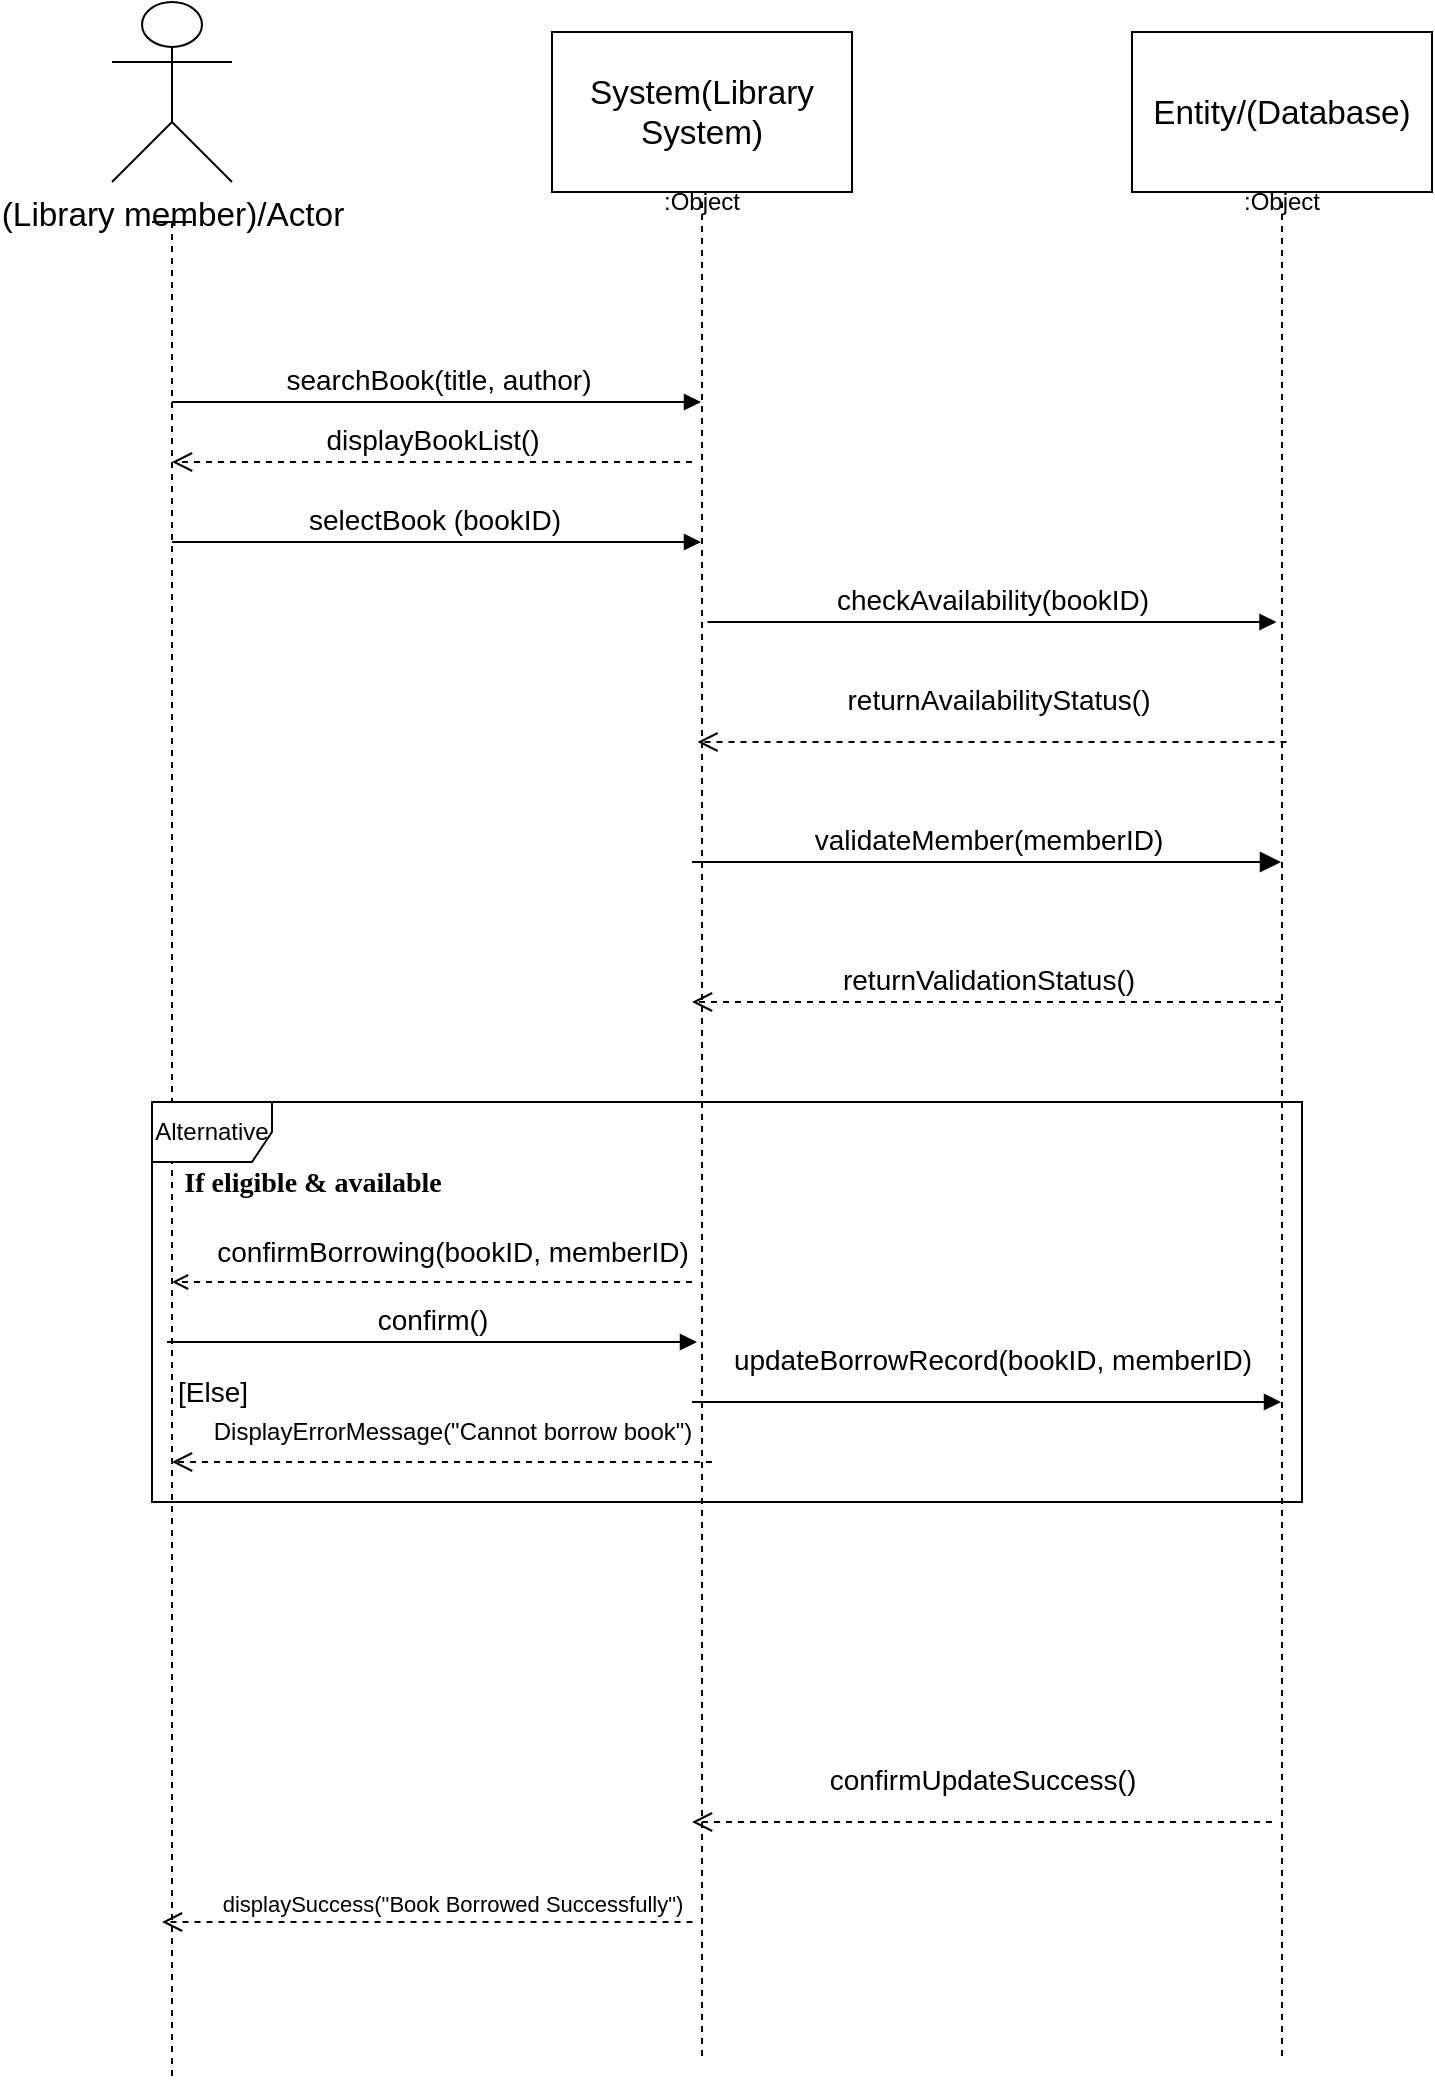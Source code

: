 <mxfile version="26.0.14">
  <diagram name="Page-1" id="CdmC7ZsFvyGAM0gkluLo">
    <mxGraphModel dx="1216" dy="1708" grid="1" gridSize="10" guides="1" tooltips="1" connect="1" arrows="1" fold="1" page="1" pageScale="1" pageWidth="827" pageHeight="1169" math="0" shadow="0">
      <root>
        <mxCell id="0" />
        <mxCell id="1" parent="0" />
        <mxCell id="Z7GBV9GChwNzg0yDUGyS-1" value="&lt;span data-lucid-content=&quot;{&amp;quot;t&amp;quot;:&amp;quot;(Library member)/Actor&amp;quot;,&amp;quot;m&amp;quot;:[{&amp;quot;s&amp;quot;:0,&amp;quot;n&amp;quot;:&amp;quot;c&amp;quot;,&amp;quot;v&amp;quot;:&amp;quot;#000000ff&amp;quot;,&amp;quot;e&amp;quot;:22},{&amp;quot;s&amp;quot;:0,&amp;quot;n&amp;quot;:&amp;quot;fsp&amp;quot;,&amp;quot;v&amp;quot;:&amp;quot;ss_presetShapeStyle1_textStyle&amp;quot;,&amp;quot;e&amp;quot;:22},{&amp;quot;s&amp;quot;:0,&amp;quot;n&amp;quot;:&amp;quot;s&amp;quot;,&amp;quot;v&amp;quot;:22.222,&amp;quot;e&amp;quot;:22}]}&quot; data-lucid-type=&quot;application/vnd.lucid.text&quot;&gt;&lt;span style=&quot;font-size: 16.667px;&quot;&gt;(Library member)/Actor&lt;/span&gt;&lt;/span&gt;" style="shape=umlActor;verticalLabelPosition=bottom;verticalAlign=top;html=1;" parent="1" vertex="1">
          <mxGeometry x="70" y="-1150" width="60" height="90" as="geometry" />
        </mxCell>
        <mxCell id="Z7GBV9GChwNzg0yDUGyS-2" value="&lt;span data-lucid-content=&quot;{&amp;quot;t&amp;quot;:&amp;quot;System(Library System)&amp;quot;,&amp;quot;m&amp;quot;:[{&amp;quot;s&amp;quot;:0,&amp;quot;n&amp;quot;:&amp;quot;s&amp;quot;,&amp;quot;v&amp;quot;:22.222,&amp;quot;e&amp;quot;:22},{&amp;quot;s&amp;quot;:0,&amp;quot;n&amp;quot;:&amp;quot;fsp&amp;quot;,&amp;quot;v&amp;quot;:&amp;quot;ss_presetShapeStyle1_textStyle&amp;quot;,&amp;quot;e&amp;quot;:22},{&amp;quot;s&amp;quot;:0,&amp;quot;n&amp;quot;:&amp;quot;fsp2&amp;quot;,&amp;quot;v&amp;quot;:&amp;quot;ss_presetShapeStyle1_textStyle&amp;quot;,&amp;quot;e&amp;quot;:22}]}&quot; data-lucid-type=&quot;application/vnd.lucid.text&quot;&gt;&lt;span style=&quot;font-size: 16.667px;&quot;&gt;System(Library System)&lt;/span&gt;&lt;/span&gt;" style="html=1;whiteSpace=wrap;" parent="1" vertex="1">
          <mxGeometry x="290" y="-1135" width="150" height="80" as="geometry" />
        </mxCell>
        <mxCell id="Z7GBV9GChwNzg0yDUGyS-3" value="&lt;span data-lucid-content=&quot;{&amp;quot;t&amp;quot;:&amp;quot;Entity/(Database)&amp;quot;,&amp;quot;m&amp;quot;:[{&amp;quot;s&amp;quot;:0,&amp;quot;n&amp;quot;:&amp;quot;s&amp;quot;,&amp;quot;v&amp;quot;:22.222,&amp;quot;e&amp;quot;:17},{&amp;quot;s&amp;quot;:0,&amp;quot;n&amp;quot;:&amp;quot;fsp&amp;quot;,&amp;quot;v&amp;quot;:&amp;quot;ss_presetShapeStyle1_textStyle&amp;quot;,&amp;quot;e&amp;quot;:17}]}&quot; data-lucid-type=&quot;application/vnd.lucid.text&quot;&gt;&lt;span style=&quot;font-size:16.667px;&quot;&gt;Entity/(Database)&lt;/span&gt;&lt;/span&gt;" style="html=1;whiteSpace=wrap;" parent="1" vertex="1">
          <mxGeometry x="580" y="-1135" width="150" height="80" as="geometry" />
        </mxCell>
        <mxCell id="Z7GBV9GChwNzg0yDUGyS-8" value=":Object" style="shape=umlLifeline;perimeter=lifelinePerimeter;whiteSpace=wrap;html=1;container=1;dropTarget=0;collapsible=0;recursiveResize=0;outlineConnect=0;portConstraint=eastwest;newEdgeStyle={&quot;curved&quot;:0,&quot;rounded&quot;:0};size=0;" parent="1" vertex="1">
          <mxGeometry x="315" y="-1050" width="100" height="930" as="geometry" />
        </mxCell>
        <mxCell id="Z7GBV9GChwNzg0yDUGyS-9" value=":Object" style="shape=umlLifeline;perimeter=lifelinePerimeter;whiteSpace=wrap;html=1;container=1;dropTarget=0;collapsible=0;recursiveResize=0;outlineConnect=0;portConstraint=eastwest;newEdgeStyle={&quot;curved&quot;:0,&quot;rounded&quot;:0};size=0;" parent="1" vertex="1">
          <mxGeometry x="605" y="-1050" width="100" height="930" as="geometry" />
        </mxCell>
        <mxCell id="Z7GBV9GChwNzg0yDUGyS-11" value="" style="shape=umlLifeline;perimeter=lifelinePerimeter;whiteSpace=wrap;html=1;container=1;dropTarget=0;collapsible=0;recursiveResize=0;outlineConnect=0;portConstraint=eastwest;newEdgeStyle={&quot;curved&quot;:0,&quot;rounded&quot;:0};participant=umlActor;size=0;" parent="1" vertex="1">
          <mxGeometry x="90" y="-1040" width="20" height="930" as="geometry" />
        </mxCell>
        <mxCell id="Z7GBV9GChwNzg0yDUGyS-13" value="&lt;font style=&quot;font-size: 14px;&quot;&gt;searchBook(title, author)&lt;/font&gt;" style="html=1;verticalAlign=bottom;endArrow=block;curved=0;rounded=0;" parent="1" target="Z7GBV9GChwNzg0yDUGyS-8" edge="1">
          <mxGeometry width="80" relative="1" as="geometry">
            <mxPoint x="100" y="-950" as="sourcePoint" />
            <mxPoint x="180" y="-950" as="targetPoint" />
          </mxGeometry>
        </mxCell>
        <mxCell id="Z7GBV9GChwNzg0yDUGyS-15" value="&lt;font style=&quot;font-size: 14px;&quot;&gt;checkAvailability(bookID)&lt;/font&gt;" style="html=1;verticalAlign=bottom;endArrow=block;curved=0;rounded=0;" parent="1" edge="1">
          <mxGeometry width="80" relative="1" as="geometry">
            <mxPoint x="367.75" y="-840" as="sourcePoint" />
            <mxPoint x="652.25" y="-840" as="targetPoint" />
            <Array as="points" />
          </mxGeometry>
        </mxCell>
        <mxCell id="Z7GBV9GChwNzg0yDUGyS-16" value="&lt;font style=&quot;font-size: 14px;&quot;&gt;confirmUpdateSuccess()&lt;/font&gt;" style="html=1;verticalAlign=bottom;endArrow=open;dashed=1;endSize=8;curved=0;rounded=0;" parent="1" edge="1">
          <mxGeometry y="-10" relative="1" as="geometry">
            <mxPoint x="650" y="-240" as="sourcePoint" />
            <mxPoint x="360" y="-240" as="targetPoint" />
            <mxPoint as="offset" />
          </mxGeometry>
        </mxCell>
        <mxCell id="H2y-AHyR08eHuWqfkkaG-4" value="&lt;font style=&quot;font-size: 14px;&quot;&gt;validateMember(memberID)&lt;/font&gt;" style="html=1;verticalAlign=bottom;endArrow=block;curved=0;rounded=0;fontSize=12;startSize=8;endSize=8;" parent="1" target="Z7GBV9GChwNzg0yDUGyS-9" edge="1">
          <mxGeometry width="80" relative="1" as="geometry">
            <mxPoint x="360" y="-720" as="sourcePoint" />
            <mxPoint x="440" y="-720" as="targetPoint" />
          </mxGeometry>
        </mxCell>
        <mxCell id="OlCSfEDm7rh3FE2Oy75B-1" value="&lt;font style=&quot;font-size: 14px;&quot;&gt;returnAvailabilityStatus()&lt;/font&gt;" style="html=1;verticalAlign=bottom;endArrow=open;dashed=1;endSize=8;curved=0;rounded=0;" edge="1" parent="1">
          <mxGeometry x="-0.019" y="-10" relative="1" as="geometry">
            <mxPoint x="657.25" y="-780" as="sourcePoint" />
            <mxPoint x="362.75" y="-780" as="targetPoint" />
            <mxPoint as="offset" />
          </mxGeometry>
        </mxCell>
        <mxCell id="OlCSfEDm7rh3FE2Oy75B-2" value="&lt;font style=&quot;font-size: 14px;&quot;&gt;returnValidationStatus()&lt;/font&gt;" style="html=1;verticalAlign=bottom;endArrow=open;dashed=1;endSize=8;curved=0;rounded=0;" edge="1" parent="1" source="Z7GBV9GChwNzg0yDUGyS-9">
          <mxGeometry x="-0.002" relative="1" as="geometry">
            <mxPoint x="440" y="-650" as="sourcePoint" />
            <mxPoint x="360" y="-650" as="targetPoint" />
            <mxPoint as="offset" />
          </mxGeometry>
        </mxCell>
        <mxCell id="OlCSfEDm7rh3FE2Oy75B-5" value="&lt;font style=&quot;font-size: 14px;&quot;&gt;confirm()&lt;/font&gt;" style="html=1;verticalAlign=bottom;endArrow=block;curved=0;rounded=0;" edge="1" parent="1">
          <mxGeometry x="-0.003" width="80" relative="1" as="geometry">
            <mxPoint x="97.5" y="-480" as="sourcePoint" />
            <mxPoint x="362.5" y="-480" as="targetPoint" />
            <mxPoint as="offset" />
          </mxGeometry>
        </mxCell>
        <mxCell id="OlCSfEDm7rh3FE2Oy75B-6" value="&lt;font style=&quot;font-size: 14px;&quot;&gt;updateBorrowRecord(bookID, memberID)&lt;/font&gt;" style="html=1;verticalAlign=bottom;endArrow=block;curved=0;rounded=0;" edge="1" parent="1">
          <mxGeometry x="0.019" y="10" width="80" relative="1" as="geometry">
            <mxPoint x="360" y="-450" as="sourcePoint" />
            <mxPoint x="654.5" y="-450" as="targetPoint" />
            <Array as="points">
              <mxPoint x="410" y="-450" />
            </Array>
            <mxPoint as="offset" />
          </mxGeometry>
        </mxCell>
        <mxCell id="OlCSfEDm7rh3FE2Oy75B-7" value="&lt;font style=&quot;font-size: 11px;&quot;&gt;displaySuccess(&quot;Book Borrowed Successfully&quot;)&lt;/font&gt;" style="html=1;verticalAlign=bottom;endArrow=open;dashed=1;endSize=8;curved=0;rounded=0;" edge="1" parent="1">
          <mxGeometry x="-0.093" relative="1" as="geometry">
            <mxPoint x="360.25" y="-190" as="sourcePoint" />
            <mxPoint x="95.0" y="-190" as="targetPoint" />
            <Array as="points" />
            <mxPoint as="offset" />
          </mxGeometry>
        </mxCell>
        <mxCell id="OlCSfEDm7rh3FE2Oy75B-9" value="Alternative" style="shape=umlFrame;whiteSpace=wrap;html=1;pointerEvents=0;" vertex="1" parent="1">
          <mxGeometry x="90" y="-600" width="575" height="200" as="geometry" />
        </mxCell>
        <mxCell id="OlCSfEDm7rh3FE2Oy75B-16" value="&lt;font style=&quot;font-size: 14px;&quot;&gt;[Else]&lt;/font&gt;" style="text;html=1;align=center;verticalAlign=middle;resizable=0;points=[];autosize=1;strokeColor=none;fillColor=none;" vertex="1" parent="1">
          <mxGeometry x="90" y="-470" width="60" height="30" as="geometry" />
        </mxCell>
        <mxCell id="OlCSfEDm7rh3FE2Oy75B-23" value="&lt;font style=&quot;font-size: 14px;&quot;&gt;displayBookList()&lt;/font&gt;" style="html=1;verticalAlign=bottom;endArrow=open;dashed=1;endSize=8;curved=0;rounded=0;" edge="1" parent="1" target="Z7GBV9GChwNzg0yDUGyS-11">
          <mxGeometry relative="1" as="geometry">
            <mxPoint x="360" y="-920" as="sourcePoint" />
            <mxPoint x="280" y="-920" as="targetPoint" />
          </mxGeometry>
        </mxCell>
        <mxCell id="OlCSfEDm7rh3FE2Oy75B-24" value="&lt;font style=&quot;font-size: 14px;&quot;&gt;selectBook (bookID)&lt;/font&gt;" style="html=1;verticalAlign=bottom;endArrow=block;curved=0;rounded=0;" edge="1" parent="1" target="Z7GBV9GChwNzg0yDUGyS-8">
          <mxGeometry x="-0.014" width="80" relative="1" as="geometry">
            <mxPoint x="100" y="-880" as="sourcePoint" />
            <mxPoint x="180" y="-880" as="targetPoint" />
            <Array as="points">
              <mxPoint x="140" y="-880" />
            </Array>
            <mxPoint as="offset" />
          </mxGeometry>
        </mxCell>
        <mxCell id="OlCSfEDm7rh3FE2Oy75B-26" value="&lt;b&gt;&lt;span style=&quot;line-height: 200%; font-family: &amp;quot;Times New Roman&amp;quot;, serif;&quot; lang=&quot;EN-US&quot;&gt;&lt;font style=&quot;font-size: 14px;&quot;&gt;If&amp;nbsp;&lt;/font&gt;&lt;font style=&quot;font-size: 14px;&quot;&gt;eligible &amp;amp; available&lt;/font&gt;&lt;/span&gt;&lt;/b&gt;" style="text;html=1;align=center;verticalAlign=middle;resizable=0;points=[];autosize=1;strokeColor=none;fillColor=none;" vertex="1" parent="1">
          <mxGeometry x="95" y="-580" width="150" height="40" as="geometry" />
        </mxCell>
        <mxCell id="OlCSfEDm7rh3FE2Oy75B-27" value="&lt;span style=&quot;font-size: 14px; background-color: rgb(255, 255, 255);&quot;&gt;confirmBorrowing(bookID, memberID)&lt;/span&gt;" style="text;html=1;align=center;verticalAlign=middle;resizable=0;points=[];autosize=1;strokeColor=none;fillColor=none;" vertex="1" parent="1">
          <mxGeometry x="110" y="-540" width="260" height="30" as="geometry" />
        </mxCell>
        <mxCell id="OlCSfEDm7rh3FE2Oy75B-31" value="" style="html=1;verticalAlign=bottom;endArrow=open;dashed=1;curved=0;rounded=0;" edge="1" parent="1" target="Z7GBV9GChwNzg0yDUGyS-11">
          <mxGeometry relative="1" as="geometry">
            <mxPoint x="360" y="-510" as="sourcePoint" />
            <mxPoint x="280" y="-510" as="targetPoint" />
          </mxGeometry>
        </mxCell>
        <mxCell id="OlCSfEDm7rh3FE2Oy75B-33" value="" style="html=1;verticalAlign=bottom;endArrow=open;dashed=1;endSize=8;curved=0;rounded=0;" edge="1" parent="1" target="Z7GBV9GChwNzg0yDUGyS-11">
          <mxGeometry x="-0.038" y="-10" relative="1" as="geometry">
            <mxPoint x="370" y="-420" as="sourcePoint" />
            <mxPoint x="290" y="-420" as="targetPoint" />
            <mxPoint as="offset" />
          </mxGeometry>
        </mxCell>
        <mxCell id="OlCSfEDm7rh3FE2Oy75B-34" value="DisplayErrorMessage(&quot;Cannot borrow book&quot;)" style="text;html=1;align=center;verticalAlign=middle;resizable=0;points=[];autosize=1;strokeColor=none;fillColor=none;" vertex="1" parent="1">
          <mxGeometry x="110" y="-450" width="260" height="30" as="geometry" />
        </mxCell>
      </root>
    </mxGraphModel>
  </diagram>
</mxfile>
